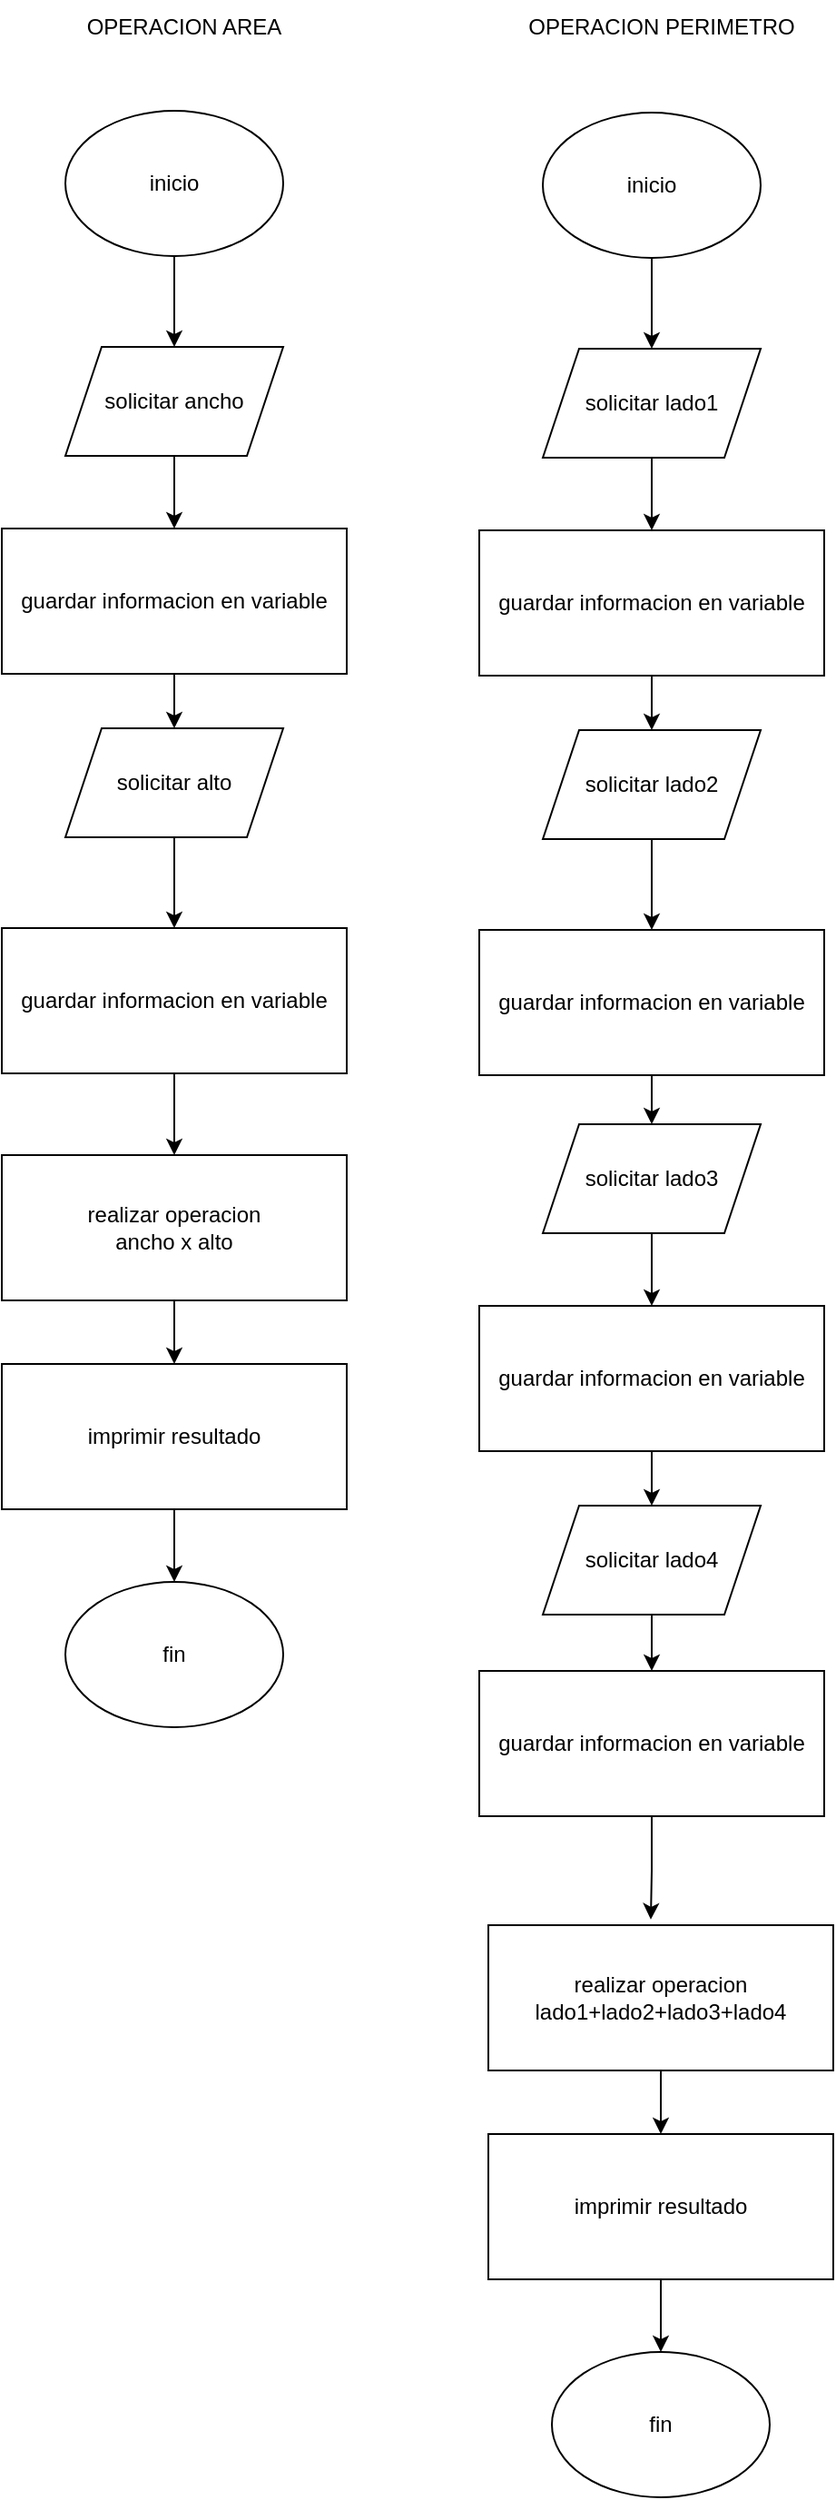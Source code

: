 <mxfile version="21.6.8" type="device">
  <diagram name="Página-1" id="l02OypHqEnme_tjZ9eMP">
    <mxGraphModel dx="2152" dy="1768" grid="1" gridSize="10" guides="1" tooltips="1" connect="1" arrows="1" fold="1" page="1" pageScale="1" pageWidth="827" pageHeight="1169" math="0" shadow="0">
      <root>
        <mxCell id="0" />
        <mxCell id="1" parent="0" />
        <mxCell id="m2_lW3ZKYrsrzVKw79Yr-4" style="edgeStyle=orthogonalEdgeStyle;rounded=0;orthogonalLoop=1;jettySize=auto;html=1;" edge="1" parent="1" source="m2_lW3ZKYrsrzVKw79Yr-1" target="m2_lW3ZKYrsrzVKw79Yr-2">
          <mxGeometry relative="1" as="geometry" />
        </mxCell>
        <mxCell id="m2_lW3ZKYrsrzVKw79Yr-1" value="inicio" style="ellipse;whiteSpace=wrap;html=1;" vertex="1" parent="1">
          <mxGeometry x="220" y="61" width="120" height="80" as="geometry" />
        </mxCell>
        <mxCell id="m2_lW3ZKYrsrzVKw79Yr-5" style="edgeStyle=orthogonalEdgeStyle;rounded=0;orthogonalLoop=1;jettySize=auto;html=1;entryX=0.5;entryY=0;entryDx=0;entryDy=0;" edge="1" parent="1" source="m2_lW3ZKYrsrzVKw79Yr-2" target="m2_lW3ZKYrsrzVKw79Yr-7">
          <mxGeometry relative="1" as="geometry" />
        </mxCell>
        <mxCell id="m2_lW3ZKYrsrzVKw79Yr-2" value="solicitar ancho" style="shape=parallelogram;perimeter=parallelogramPerimeter;whiteSpace=wrap;html=1;fixedSize=1;" vertex="1" parent="1">
          <mxGeometry x="220" y="191" width="120" height="60" as="geometry" />
        </mxCell>
        <mxCell id="m2_lW3ZKYrsrzVKw79Yr-13" style="edgeStyle=orthogonalEdgeStyle;rounded=0;orthogonalLoop=1;jettySize=auto;html=1;entryX=0.5;entryY=0;entryDx=0;entryDy=0;" edge="1" parent="1" source="m2_lW3ZKYrsrzVKw79Yr-3" target="m2_lW3ZKYrsrzVKw79Yr-12">
          <mxGeometry relative="1" as="geometry" />
        </mxCell>
        <mxCell id="m2_lW3ZKYrsrzVKw79Yr-3" value="solicitar alto" style="shape=parallelogram;perimeter=parallelogramPerimeter;whiteSpace=wrap;html=1;fixedSize=1;" vertex="1" parent="1">
          <mxGeometry x="220" y="401" width="120" height="60" as="geometry" />
        </mxCell>
        <mxCell id="m2_lW3ZKYrsrzVKw79Yr-11" style="edgeStyle=orthogonalEdgeStyle;rounded=0;orthogonalLoop=1;jettySize=auto;html=1;entryX=0.5;entryY=0;entryDx=0;entryDy=0;" edge="1" parent="1" source="m2_lW3ZKYrsrzVKw79Yr-7" target="m2_lW3ZKYrsrzVKw79Yr-3">
          <mxGeometry relative="1" as="geometry" />
        </mxCell>
        <mxCell id="m2_lW3ZKYrsrzVKw79Yr-7" value="guardar informacion en variable" style="rounded=0;whiteSpace=wrap;html=1;" vertex="1" parent="1">
          <mxGeometry x="185" y="291" width="190" height="80" as="geometry" />
        </mxCell>
        <mxCell id="m2_lW3ZKYrsrzVKw79Yr-16" style="edgeStyle=orthogonalEdgeStyle;rounded=0;orthogonalLoop=1;jettySize=auto;html=1;entryX=0.5;entryY=0;entryDx=0;entryDy=0;" edge="1" parent="1" source="m2_lW3ZKYrsrzVKw79Yr-10" target="m2_lW3ZKYrsrzVKw79Yr-15">
          <mxGeometry relative="1" as="geometry" />
        </mxCell>
        <mxCell id="m2_lW3ZKYrsrzVKw79Yr-10" value="&lt;div&gt;realizar operacion&lt;/div&gt;&lt;div&gt;ancho x alto&lt;br&gt;&lt;/div&gt;" style="rounded=0;whiteSpace=wrap;html=1;" vertex="1" parent="1">
          <mxGeometry x="185" y="636" width="190" height="80" as="geometry" />
        </mxCell>
        <mxCell id="m2_lW3ZKYrsrzVKw79Yr-14" style="edgeStyle=orthogonalEdgeStyle;rounded=0;orthogonalLoop=1;jettySize=auto;html=1;entryX=0.5;entryY=0;entryDx=0;entryDy=0;" edge="1" parent="1" source="m2_lW3ZKYrsrzVKw79Yr-12" target="m2_lW3ZKYrsrzVKw79Yr-10">
          <mxGeometry relative="1" as="geometry" />
        </mxCell>
        <mxCell id="m2_lW3ZKYrsrzVKw79Yr-12" value="guardar informacion en variable" style="rounded=0;whiteSpace=wrap;html=1;" vertex="1" parent="1">
          <mxGeometry x="185" y="511" width="190" height="80" as="geometry" />
        </mxCell>
        <mxCell id="m2_lW3ZKYrsrzVKw79Yr-18" style="edgeStyle=orthogonalEdgeStyle;rounded=0;orthogonalLoop=1;jettySize=auto;html=1;entryX=0.5;entryY=0;entryDx=0;entryDy=0;" edge="1" parent="1" source="m2_lW3ZKYrsrzVKw79Yr-15" target="m2_lW3ZKYrsrzVKw79Yr-17">
          <mxGeometry relative="1" as="geometry" />
        </mxCell>
        <mxCell id="m2_lW3ZKYrsrzVKw79Yr-15" value="imprimir resultado" style="rounded=0;whiteSpace=wrap;html=1;" vertex="1" parent="1">
          <mxGeometry x="185" y="751" width="190" height="80" as="geometry" />
        </mxCell>
        <mxCell id="m2_lW3ZKYrsrzVKw79Yr-17" value="fin" style="ellipse;whiteSpace=wrap;html=1;" vertex="1" parent="1">
          <mxGeometry x="220" y="871" width="120" height="80" as="geometry" />
        </mxCell>
        <mxCell id="m2_lW3ZKYrsrzVKw79Yr-19" value="OPERACION AREA" style="text;html=1;align=center;verticalAlign=middle;resizable=0;points=[];autosize=1;strokeColor=none;fillColor=none;" vertex="1" parent="1">
          <mxGeometry x="220" width="130" height="30" as="geometry" />
        </mxCell>
        <mxCell id="m2_lW3ZKYrsrzVKw79Yr-20" style="edgeStyle=orthogonalEdgeStyle;rounded=0;orthogonalLoop=1;jettySize=auto;html=1;" edge="1" parent="1" source="m2_lW3ZKYrsrzVKw79Yr-21" target="m2_lW3ZKYrsrzVKw79Yr-23">
          <mxGeometry relative="1" as="geometry" />
        </mxCell>
        <mxCell id="m2_lW3ZKYrsrzVKw79Yr-21" value="inicio" style="ellipse;whiteSpace=wrap;html=1;" vertex="1" parent="1">
          <mxGeometry x="483" y="62" width="120" height="80" as="geometry" />
        </mxCell>
        <mxCell id="m2_lW3ZKYrsrzVKw79Yr-22" style="edgeStyle=orthogonalEdgeStyle;rounded=0;orthogonalLoop=1;jettySize=auto;html=1;entryX=0.5;entryY=0;entryDx=0;entryDy=0;" edge="1" parent="1" source="m2_lW3ZKYrsrzVKw79Yr-23" target="m2_lW3ZKYrsrzVKw79Yr-27">
          <mxGeometry relative="1" as="geometry" />
        </mxCell>
        <mxCell id="m2_lW3ZKYrsrzVKw79Yr-23" value="solicitar lado1" style="shape=parallelogram;perimeter=parallelogramPerimeter;whiteSpace=wrap;html=1;fixedSize=1;" vertex="1" parent="1">
          <mxGeometry x="483" y="192" width="120" height="60" as="geometry" />
        </mxCell>
        <mxCell id="m2_lW3ZKYrsrzVKw79Yr-24" style="edgeStyle=orthogonalEdgeStyle;rounded=0;orthogonalLoop=1;jettySize=auto;html=1;entryX=0.5;entryY=0;entryDx=0;entryDy=0;" edge="1" parent="1" source="m2_lW3ZKYrsrzVKw79Yr-25" target="m2_lW3ZKYrsrzVKw79Yr-31">
          <mxGeometry relative="1" as="geometry" />
        </mxCell>
        <mxCell id="m2_lW3ZKYrsrzVKw79Yr-25" value="solicitar lado2" style="shape=parallelogram;perimeter=parallelogramPerimeter;whiteSpace=wrap;html=1;fixedSize=1;" vertex="1" parent="1">
          <mxGeometry x="483" y="402" width="120" height="60" as="geometry" />
        </mxCell>
        <mxCell id="m2_lW3ZKYrsrzVKw79Yr-26" style="edgeStyle=orthogonalEdgeStyle;rounded=0;orthogonalLoop=1;jettySize=auto;html=1;entryX=0.5;entryY=0;entryDx=0;entryDy=0;" edge="1" parent="1" source="m2_lW3ZKYrsrzVKw79Yr-27" target="m2_lW3ZKYrsrzVKw79Yr-25">
          <mxGeometry relative="1" as="geometry" />
        </mxCell>
        <mxCell id="m2_lW3ZKYrsrzVKw79Yr-27" value="guardar informacion en variable" style="rounded=0;whiteSpace=wrap;html=1;" vertex="1" parent="1">
          <mxGeometry x="448" y="292" width="190" height="80" as="geometry" />
        </mxCell>
        <mxCell id="m2_lW3ZKYrsrzVKw79Yr-28" style="edgeStyle=orthogonalEdgeStyle;rounded=0;orthogonalLoop=1;jettySize=auto;html=1;entryX=0.5;entryY=0;entryDx=0;entryDy=0;" edge="1" parent="1" source="m2_lW3ZKYrsrzVKw79Yr-29" target="m2_lW3ZKYrsrzVKw79Yr-33">
          <mxGeometry relative="1" as="geometry" />
        </mxCell>
        <mxCell id="m2_lW3ZKYrsrzVKw79Yr-29" value="&lt;div&gt;realizar operacion&lt;/div&gt;&lt;div&gt;lado1+lado2+lado3+lado4&lt;br&gt;&lt;/div&gt;" style="rounded=0;whiteSpace=wrap;html=1;" vertex="1" parent="1">
          <mxGeometry x="453" y="1060" width="190" height="80" as="geometry" />
        </mxCell>
        <mxCell id="m2_lW3ZKYrsrzVKw79Yr-31" value="guardar informacion en variable" style="rounded=0;whiteSpace=wrap;html=1;" vertex="1" parent="1">
          <mxGeometry x="448" y="512" width="190" height="80" as="geometry" />
        </mxCell>
        <mxCell id="m2_lW3ZKYrsrzVKw79Yr-32" style="edgeStyle=orthogonalEdgeStyle;rounded=0;orthogonalLoop=1;jettySize=auto;html=1;entryX=0.5;entryY=0;entryDx=0;entryDy=0;" edge="1" parent="1" source="m2_lW3ZKYrsrzVKw79Yr-33" target="m2_lW3ZKYrsrzVKw79Yr-34">
          <mxGeometry relative="1" as="geometry" />
        </mxCell>
        <mxCell id="m2_lW3ZKYrsrzVKw79Yr-33" value="imprimir resultado" style="rounded=0;whiteSpace=wrap;html=1;" vertex="1" parent="1">
          <mxGeometry x="453" y="1175" width="190" height="80" as="geometry" />
        </mxCell>
        <mxCell id="m2_lW3ZKYrsrzVKw79Yr-34" value="fin" style="ellipse;whiteSpace=wrap;html=1;" vertex="1" parent="1">
          <mxGeometry x="488" y="1295" width="120" height="80" as="geometry" />
        </mxCell>
        <mxCell id="m2_lW3ZKYrsrzVKw79Yr-35" value="OPERACION PERIMETRO" style="text;html=1;align=center;verticalAlign=middle;resizable=0;points=[];autosize=1;strokeColor=none;fillColor=none;" vertex="1" parent="1">
          <mxGeometry x="463" width="170" height="30" as="geometry" />
        </mxCell>
        <mxCell id="m2_lW3ZKYrsrzVKw79Yr-48" style="edgeStyle=orthogonalEdgeStyle;rounded=0;orthogonalLoop=1;jettySize=auto;html=1;entryX=0.5;entryY=0;entryDx=0;entryDy=0;exitX=0.5;exitY=1;exitDx=0;exitDy=0;" edge="1" parent="1" source="m2_lW3ZKYrsrzVKw79Yr-31" target="m2_lW3ZKYrsrzVKw79Yr-37">
          <mxGeometry relative="1" as="geometry">
            <mxPoint x="543" y="610" as="targetPoint" />
            <mxPoint x="570" y="610" as="sourcePoint" />
            <Array as="points" />
          </mxGeometry>
        </mxCell>
        <mxCell id="m2_lW3ZKYrsrzVKw79Yr-49" style="edgeStyle=orthogonalEdgeStyle;rounded=0;orthogonalLoop=1;jettySize=auto;html=1;entryX=0.5;entryY=0;entryDx=0;entryDy=0;" edge="1" parent="1" source="m2_lW3ZKYrsrzVKw79Yr-37" target="m2_lW3ZKYrsrzVKw79Yr-47">
          <mxGeometry relative="1" as="geometry" />
        </mxCell>
        <mxCell id="m2_lW3ZKYrsrzVKw79Yr-37" value="solicitar lado3" style="shape=parallelogram;perimeter=parallelogramPerimeter;whiteSpace=wrap;html=1;fixedSize=1;" vertex="1" parent="1">
          <mxGeometry x="483" y="619" width="120" height="60" as="geometry" />
        </mxCell>
        <mxCell id="m2_lW3ZKYrsrzVKw79Yr-51" style="edgeStyle=orthogonalEdgeStyle;rounded=0;orthogonalLoop=1;jettySize=auto;html=1;entryX=0.471;entryY=-0.039;entryDx=0;entryDy=0;entryPerimeter=0;" edge="1" parent="1" source="m2_lW3ZKYrsrzVKw79Yr-39" target="m2_lW3ZKYrsrzVKw79Yr-29">
          <mxGeometry relative="1" as="geometry" />
        </mxCell>
        <mxCell id="m2_lW3ZKYrsrzVKw79Yr-39" value="guardar informacion en variable" style="rounded=0;whiteSpace=wrap;html=1;" vertex="1" parent="1">
          <mxGeometry x="448" y="920" width="190" height="80" as="geometry" />
        </mxCell>
        <mxCell id="m2_lW3ZKYrsrzVKw79Yr-50" style="edgeStyle=orthogonalEdgeStyle;rounded=0;orthogonalLoop=1;jettySize=auto;html=1;entryX=0.5;entryY=0;entryDx=0;entryDy=0;" edge="1" parent="1" source="m2_lW3ZKYrsrzVKw79Yr-45" target="m2_lW3ZKYrsrzVKw79Yr-39">
          <mxGeometry relative="1" as="geometry" />
        </mxCell>
        <mxCell id="m2_lW3ZKYrsrzVKw79Yr-45" value="solicitar lado4" style="shape=parallelogram;perimeter=parallelogramPerimeter;whiteSpace=wrap;html=1;fixedSize=1;" vertex="1" parent="1">
          <mxGeometry x="483" y="829" width="120" height="60" as="geometry" />
        </mxCell>
        <mxCell id="m2_lW3ZKYrsrzVKw79Yr-46" style="edgeStyle=orthogonalEdgeStyle;rounded=0;orthogonalLoop=1;jettySize=auto;html=1;entryX=0.5;entryY=0;entryDx=0;entryDy=0;" edge="1" source="m2_lW3ZKYrsrzVKw79Yr-47" target="m2_lW3ZKYrsrzVKw79Yr-45" parent="1">
          <mxGeometry relative="1" as="geometry" />
        </mxCell>
        <mxCell id="m2_lW3ZKYrsrzVKw79Yr-47" value="guardar informacion en variable" style="rounded=0;whiteSpace=wrap;html=1;" vertex="1" parent="1">
          <mxGeometry x="448" y="719" width="190" height="80" as="geometry" />
        </mxCell>
      </root>
    </mxGraphModel>
  </diagram>
</mxfile>
